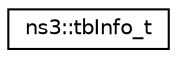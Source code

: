digraph "Graphical Class Hierarchy"
{
 // LATEX_PDF_SIZE
  edge [fontname="Helvetica",fontsize="10",labelfontname="Helvetica",labelfontsize="10"];
  node [fontname="Helvetica",fontsize="10",shape=record];
  rankdir="LR";
  Node0 [label="ns3::tbInfo_t",height=0.2,width=0.4,color="black", fillcolor="white", style="filled",URL="$structns3_1_1tb_info__t.html",tooltip="tbInfo_t structure"];
}
